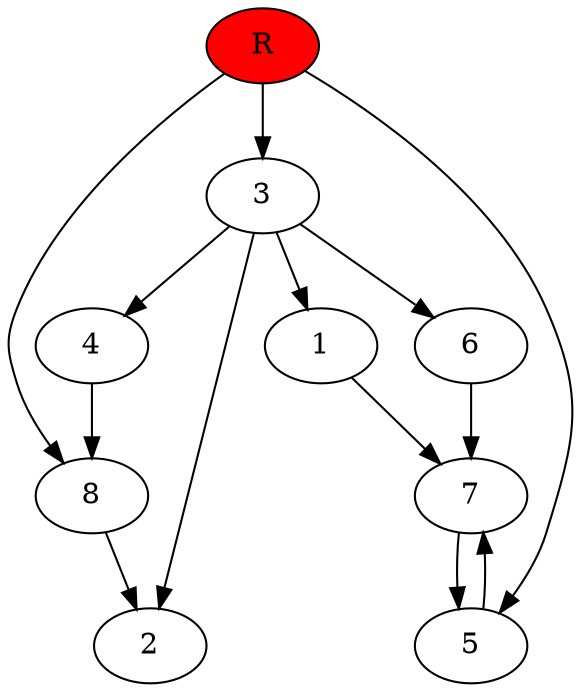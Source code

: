 digraph prb41796 {
	1
	2
	3
	4
	5
	6
	7
	8
	R [fillcolor="#ff0000" style=filled]
	1 -> 7
	3 -> 1
	3 -> 2
	3 -> 4
	3 -> 6
	4 -> 8
	5 -> 7
	6 -> 7
	7 -> 5
	8 -> 2
	R -> 3
	R -> 5
	R -> 8
}
